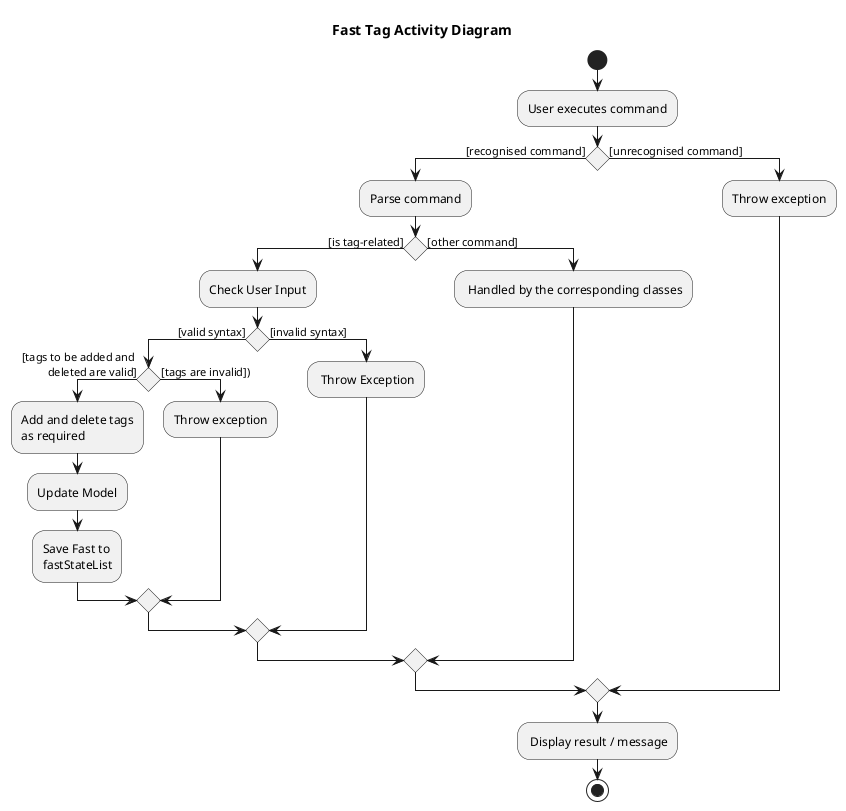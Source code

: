 @startuml
start
title Fast Tag Activity Diagram

:User executes command;

'Since the beta syntax does not support placing the condition outside the
'diamond we place it as the true branch instead.

if () then ([recognised command])
    :Parse command;
    if () then ([is tag-related])
            :Check User Input;
            if () then ([valid syntax])
                if () then ([tags to be added and
         deleted are valid])
                    :Add and delete tags
                    as required;
                    :Update Model;
                    :Save Fast to
                    fastStateList;
                else ([tags are invalid]))
                -Throw exception
                endif
            else ([invalid syntax])
            - Throw Exception
            endif
    else ([other command])
    - Handled by the corresponding classes
    endif
else ([unrecognised command])
  -Throw exception
endif
- Display result / message
stop

@enduml
